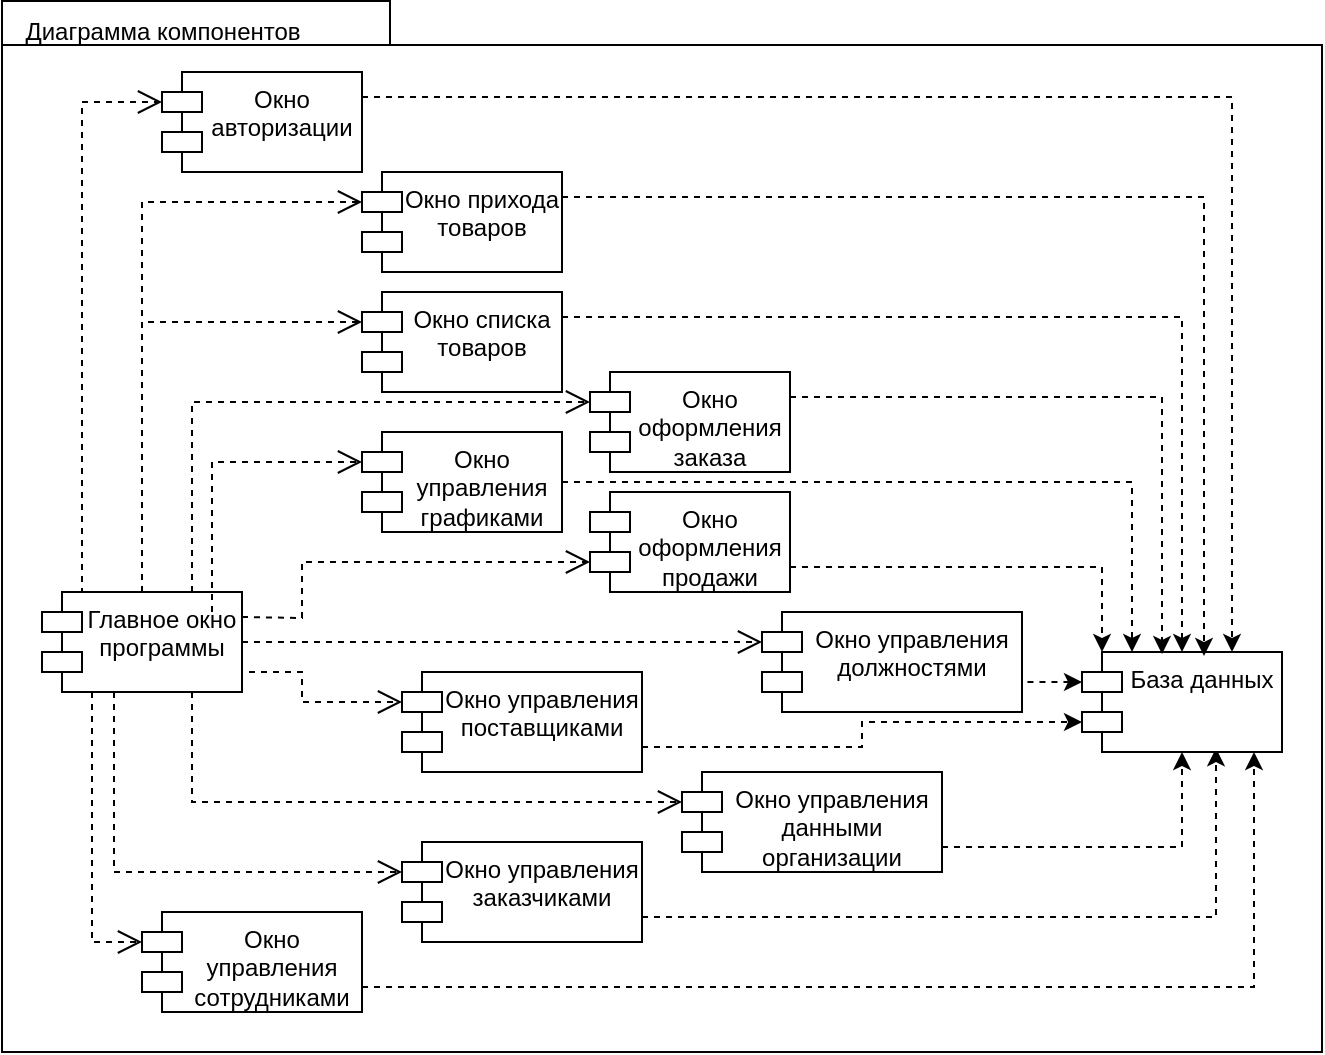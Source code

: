 <mxfile version="22.1.2" type="device">
  <diagram name="Page-1" id="b5b7bab2-c9e2-2cf4-8b2a-24fd1a2a6d21">
    <mxGraphModel dx="1386" dy="929" grid="1" gridSize="10" guides="1" tooltips="1" connect="1" arrows="1" fold="1" page="1" pageScale="1" pageWidth="827" pageHeight="1169" background="none" math="0" shadow="0">
      <root>
        <mxCell id="0" />
        <mxCell id="1" parent="0" />
        <mxCell id="6e0c8c40b5770093-72" value="" style="shape=folder;fontStyle=1;spacingTop=10;tabWidth=194;tabHeight=22;tabPosition=left;html=1;rounded=0;shadow=0;comic=0;labelBackgroundColor=none;strokeWidth=1;fillColor=none;fontFamily=Verdana;fontSize=10;align=center;" parent="1" vertex="1">
          <mxGeometry x="70" y="114.5" width="660" height="525.5" as="geometry" />
        </mxCell>
        <mxCell id="6e0c8c40b5770093-67" style="edgeStyle=none;rounded=0;html=1;entryX=0;entryY=0;entryPerimeter=0;dashed=1;labelBackgroundColor=none;startFill=0;endArrow=open;endFill=0;endSize=10;fontFamily=Verdana;fontSize=10;exitX=0.75;exitY=1;exitDx=0;exitDy=0;entryDx=0;entryDy=15;" parent="1" source="TBzfCOt2kcvXxynli09k-1" target="TBzfCOt2kcvXxynli09k-12" edge="1">
          <mxGeometry relative="1" as="geometry">
            <mxPoint x="696.969" y="714.5" as="sourcePoint" />
            <mxPoint x="696.26" y="796.99" as="targetPoint" />
            <Array as="points">
              <mxPoint x="165" y="515" />
              <mxPoint x="350" y="515" />
            </Array>
          </mxGeometry>
        </mxCell>
        <mxCell id="6e0c8c40b5770093-64" style="edgeStyle=elbowEdgeStyle;rounded=0;html=1;entryX=0;entryY=0;entryPerimeter=0;dashed=1;labelBackgroundColor=none;startFill=0;endArrow=open;endFill=0;endSize=10;fontFamily=Verdana;fontSize=10;exitX=1;exitY=0.5;exitDx=0;exitDy=0;entryDx=0;entryDy=15;" parent="1" source="TBzfCOt2kcvXxynli09k-1" target="TBzfCOt2kcvXxynli09k-11" edge="1">
          <mxGeometry relative="1" as="geometry">
            <mxPoint x="710" y="594.5" as="sourcePoint" />
            <mxPoint x="710.108" y="642.07" as="targetPoint" />
            <Array as="points">
              <mxPoint x="330" y="440" />
            </Array>
          </mxGeometry>
        </mxCell>
        <mxCell id="6e0c8c40b5770093-66" style="edgeStyle=none;rounded=0;html=1;dashed=1;labelBackgroundColor=none;startFill=0;endArrow=open;endFill=0;endSize=10;fontFamily=Verdana;fontSize=10;entryX=0;entryY=0;entryPerimeter=0;exitX=1;exitY=0.25;exitDx=0;exitDy=0;entryDx=0;entryDy=35;" parent="1" source="TBzfCOt2kcvXxynli09k-1" target="TBzfCOt2kcvXxynli09k-6" edge="1">
          <mxGeometry relative="1" as="geometry">
            <mxPoint x="664.688" y="594.5" as="sourcePoint" />
            <mxPoint x="596.956" y="655.58" as="targetPoint" />
            <Array as="points">
              <mxPoint x="220" y="423" />
              <mxPoint x="220" y="395" />
            </Array>
          </mxGeometry>
        </mxCell>
        <mxCell id="6e0c8c40b5770093-68" style="edgeStyle=elbowEdgeStyle;rounded=0;html=1;dashed=1;labelBackgroundColor=none;startFill=0;endArrow=open;endFill=0;endSize=10;fontFamily=Verdana;fontSize=10;entryX=0;entryY=0;entryDx=0;entryDy=15;entryPerimeter=0;exitX=0.5;exitY=0;exitDx=0;exitDy=0;" parent="1" source="TBzfCOt2kcvXxynli09k-1" target="TBzfCOt2kcvXxynli09k-3" edge="1">
          <mxGeometry relative="1" as="geometry">
            <mxPoint x="430" y="261.73" as="sourcePoint" />
            <mxPoint x="430.14" y="329.999" as="targetPoint" />
            <Array as="points">
              <mxPoint x="140" y="240" />
            </Array>
          </mxGeometry>
        </mxCell>
        <mxCell id="6e0c8c40b5770093-70" style="edgeStyle=none;rounded=0;html=1;dashed=1;labelBackgroundColor=none;startFill=0;endArrow=open;endFill=0;endSize=10;fontFamily=Verdana;fontSize=10;exitX=0.36;exitY=1;exitPerimeter=0;exitDx=0;exitDy=0;entryX=0;entryY=0;entryDx=0;entryDy=15;entryPerimeter=0;" parent="1" source="TBzfCOt2kcvXxynli09k-1" target="TBzfCOt2kcvXxynli09k-7" edge="1">
          <mxGeometry relative="1" as="geometry">
            <mxPoint x="340.996" y="828.33" as="sourcePoint" />
            <mxPoint x="500" y="661.674" as="targetPoint" />
            <Array as="points">
              <mxPoint x="126" y="550" />
            </Array>
          </mxGeometry>
        </mxCell>
        <mxCell id="6e0c8c40b5770093-58" style="rounded=0;html=1;dashed=1;labelBackgroundColor=none;startFill=0;endArrow=open;endFill=0;endSize=10;fontFamily=Verdana;fontSize=10;entryX=0;entryY=0;entryPerimeter=0;edgeStyle=elbowEdgeStyle;entryDx=0;entryDy=15;exitX=0.17;exitY=0.08;exitDx=0;exitDy=0;exitPerimeter=0;" parent="1" source="TBzfCOt2kcvXxynli09k-1" target="TBzfCOt2kcvXxynli09k-2" edge="1">
          <mxGeometry relative="1" as="geometry">
            <mxPoint x="400" y="230" as="sourcePoint" />
            <mxPoint x="400.26" y="306" as="targetPoint" />
            <Array as="points">
              <mxPoint x="110" y="310" />
            </Array>
          </mxGeometry>
        </mxCell>
        <mxCell id="6e0c8c40b5770093-60" style="rounded=0;html=1;entryX=0;entryY=0;entryPerimeter=0;dashed=1;labelBackgroundColor=none;startFill=0;endArrow=open;endFill=0;endSize=10;fontFamily=Verdana;fontSize=10;exitX=0.5;exitY=0;exitDx=0;exitDy=0;entryDx=0;entryDy=15;" parent="1" source="TBzfCOt2kcvXxynli09k-1" target="TBzfCOt2kcvXxynli09k-4" edge="1">
          <mxGeometry relative="1" as="geometry">
            <mxPoint x="449.999" y="280" as="sourcePoint" />
            <mxPoint x="541.45" y="354" as="targetPoint" />
            <Array as="points">
              <mxPoint x="140" y="275" />
            </Array>
          </mxGeometry>
        </mxCell>
        <mxCell id="6e0c8c40b5770093-61" style="edgeStyle=none;rounded=0;html=1;entryX=0;entryY=0;entryPerimeter=0;dashed=1;labelBackgroundColor=none;startFill=0;endArrow=open;endFill=0;endSize=10;fontFamily=Verdana;fontSize=10;exitX=0.75;exitY=0;exitDx=0;exitDy=0;entryDx=0;entryDy=15;" parent="1" source="TBzfCOt2kcvXxynli09k-1" target="TBzfCOt2kcvXxynli09k-5" edge="1">
          <mxGeometry relative="1" as="geometry">
            <mxPoint x="811.275" y="428.5" as="sourcePoint" />
            <mxPoint x="795.85" y="498.98" as="targetPoint" />
            <Array as="points">
              <mxPoint x="165" y="315" />
            </Array>
          </mxGeometry>
        </mxCell>
        <mxCell id="6e0c8c40b5770093-62" style="edgeStyle=none;rounded=0;html=1;dashed=1;labelBackgroundColor=none;startFill=0;endArrow=open;endFill=0;endSize=10;fontFamily=Verdana;fontSize=10;exitX=0.25;exitY=1;exitDx=0;exitDy=0;entryX=0;entryY=0;entryDx=0;entryDy=15;entryPerimeter=0;" parent="1" source="TBzfCOt2kcvXxynli09k-1" target="TBzfCOt2kcvXxynli09k-9" edge="1">
          <mxGeometry relative="1" as="geometry">
            <mxPoint x="760" y="385.34" as="sourcePoint" />
            <mxPoint x="839.44" y="446.28" as="targetPoint" />
            <Array as="points">
              <mxPoint x="115" y="585" />
            </Array>
          </mxGeometry>
        </mxCell>
        <mxCell id="6e0c8c40b5770093-63" style="edgeStyle=orthogonalEdgeStyle;rounded=0;html=1;dashed=1;labelBackgroundColor=none;startFill=0;endArrow=open;endFill=0;endSize=10;fontFamily=Verdana;fontSize=10;exitX=1;exitY=0.75;exitDx=0;exitDy=0;entryX=0;entryY=0;entryDx=0;entryDy=15;entryPerimeter=0;" parent="1" source="TBzfCOt2kcvXxynli09k-1" target="TBzfCOt2kcvXxynli09k-8" edge="1">
          <mxGeometry relative="1" as="geometry">
            <Array as="points">
              <mxPoint x="190" y="450" />
              <mxPoint x="220" y="450" />
              <mxPoint x="220" y="465" />
            </Array>
            <mxPoint x="641.5" y="359.5" as="sourcePoint" />
            <mxPoint x="1045.5" y="464.5" as="targetPoint" />
          </mxGeometry>
        </mxCell>
        <mxCell id="TBzfCOt2kcvXxynli09k-1" value="Главное окно программы" style="shape=module;align=left;spacingLeft=20;align=center;verticalAlign=top;whiteSpace=wrap;html=1;" parent="1" vertex="1">
          <mxGeometry x="90" y="410" width="100" height="50" as="geometry" />
        </mxCell>
        <mxCell id="TBzfCOt2kcvXxynli09k-15" style="edgeStyle=orthogonalEdgeStyle;rounded=0;orthogonalLoop=1;jettySize=auto;html=1;exitX=1;exitY=0.25;exitDx=0;exitDy=0;entryX=0.75;entryY=0;entryDx=0;entryDy=0;dashed=1;" parent="1" source="TBzfCOt2kcvXxynli09k-2" target="TBzfCOt2kcvXxynli09k-13" edge="1">
          <mxGeometry relative="1" as="geometry" />
        </mxCell>
        <mxCell id="TBzfCOt2kcvXxynli09k-2" value="Окно авторизации" style="shape=module;align=left;spacingLeft=20;align=center;verticalAlign=top;whiteSpace=wrap;html=1;" parent="1" vertex="1">
          <mxGeometry x="150" y="150" width="100" height="50" as="geometry" />
        </mxCell>
        <mxCell id="TBzfCOt2kcvXxynli09k-3" value="Окно прихода товаров" style="shape=module;align=left;spacingLeft=20;align=center;verticalAlign=top;whiteSpace=wrap;html=1;" parent="1" vertex="1">
          <mxGeometry x="250" y="200" width="100" height="50" as="geometry" />
        </mxCell>
        <mxCell id="TBzfCOt2kcvXxynli09k-17" style="edgeStyle=orthogonalEdgeStyle;rounded=0;orthogonalLoop=1;jettySize=auto;html=1;exitX=1;exitY=0.25;exitDx=0;exitDy=0;entryX=0.5;entryY=0;entryDx=0;entryDy=0;dashed=1;" parent="1" source="TBzfCOt2kcvXxynli09k-4" target="TBzfCOt2kcvXxynli09k-13" edge="1">
          <mxGeometry relative="1" as="geometry" />
        </mxCell>
        <mxCell id="TBzfCOt2kcvXxynli09k-4" value="Окно списка товаров" style="shape=module;align=left;spacingLeft=20;align=center;verticalAlign=top;whiteSpace=wrap;html=1;" parent="1" vertex="1">
          <mxGeometry x="250" y="260" width="100" height="50" as="geometry" />
        </mxCell>
        <mxCell id="TBzfCOt2kcvXxynli09k-5" value="Окно оформления заказа" style="shape=module;align=left;spacingLeft=20;align=center;verticalAlign=top;whiteSpace=wrap;html=1;" parent="1" vertex="1">
          <mxGeometry x="364" y="300" width="100" height="50" as="geometry" />
        </mxCell>
        <mxCell id="TBzfCOt2kcvXxynli09k-25" style="edgeStyle=orthogonalEdgeStyle;rounded=0;orthogonalLoop=1;jettySize=auto;html=1;exitX=1;exitY=0.75;exitDx=0;exitDy=0;entryX=0;entryY=0;entryDx=10;entryDy=0;dashed=1;entryPerimeter=0;" parent="1" source="TBzfCOt2kcvXxynli09k-6" target="TBzfCOt2kcvXxynli09k-13" edge="1">
          <mxGeometry relative="1" as="geometry" />
        </mxCell>
        <mxCell id="TBzfCOt2kcvXxynli09k-6" value="Окно оформления продажи" style="shape=module;align=left;spacingLeft=20;align=center;verticalAlign=top;whiteSpace=wrap;html=1;" parent="1" vertex="1">
          <mxGeometry x="364" y="360" width="100" height="50" as="geometry" />
        </mxCell>
        <mxCell id="TBzfCOt2kcvXxynli09k-21" style="edgeStyle=orthogonalEdgeStyle;rounded=0;orthogonalLoop=1;jettySize=auto;html=1;exitX=1;exitY=0.75;exitDx=0;exitDy=0;entryX=0.67;entryY=0.962;entryDx=0;entryDy=0;dashed=1;entryPerimeter=0;" parent="1" source="TBzfCOt2kcvXxynli09k-7" target="TBzfCOt2kcvXxynli09k-13" edge="1">
          <mxGeometry relative="1" as="geometry" />
        </mxCell>
        <mxCell id="TBzfCOt2kcvXxynli09k-7" value="Окно управления заказчиками" style="shape=module;align=left;spacingLeft=20;align=center;verticalAlign=top;whiteSpace=wrap;html=1;" parent="1" vertex="1">
          <mxGeometry x="270" y="535" width="120" height="50" as="geometry" />
        </mxCell>
        <mxCell id="TBzfCOt2kcvXxynli09k-8" value="Окно управления поставщиками" style="shape=module;align=left;spacingLeft=20;align=center;verticalAlign=top;whiteSpace=wrap;html=1;" parent="1" vertex="1">
          <mxGeometry x="270" y="450" width="120" height="50" as="geometry" />
        </mxCell>
        <mxCell id="TBzfCOt2kcvXxynli09k-9" value="Окно управления сотрудниками" style="shape=module;align=left;spacingLeft=20;align=center;verticalAlign=top;whiteSpace=wrap;html=1;" parent="1" vertex="1">
          <mxGeometry x="140" y="570" width="110" height="50" as="geometry" />
        </mxCell>
        <mxCell id="TBzfCOt2kcvXxynli09k-19" style="edgeStyle=orthogonalEdgeStyle;rounded=0;orthogonalLoop=1;jettySize=auto;html=1;exitX=1;exitY=0.5;exitDx=0;exitDy=0;entryX=0.25;entryY=0;entryDx=0;entryDy=0;dashed=1;" parent="1" source="TBzfCOt2kcvXxynli09k-10" target="TBzfCOt2kcvXxynli09k-13" edge="1">
          <mxGeometry relative="1" as="geometry" />
        </mxCell>
        <mxCell id="TBzfCOt2kcvXxynli09k-10" value="Окно управления графиками" style="shape=module;align=left;spacingLeft=20;align=center;verticalAlign=top;whiteSpace=wrap;html=1;" parent="1" vertex="1">
          <mxGeometry x="250" y="330" width="100" height="50" as="geometry" />
        </mxCell>
        <mxCell id="TBzfCOt2kcvXxynli09k-11" value="Окно управления должностями" style="shape=module;align=left;spacingLeft=20;align=center;verticalAlign=top;whiteSpace=wrap;html=1;" parent="1" vertex="1">
          <mxGeometry x="450" y="420" width="130" height="50" as="geometry" />
        </mxCell>
        <mxCell id="TBzfCOt2kcvXxynli09k-23" style="edgeStyle=orthogonalEdgeStyle;rounded=0;orthogonalLoop=1;jettySize=auto;html=1;exitX=1;exitY=0.75;exitDx=0;exitDy=0;entryX=0.5;entryY=1;entryDx=0;entryDy=0;dashed=1;" parent="1" source="TBzfCOt2kcvXxynli09k-12" target="TBzfCOt2kcvXxynli09k-13" edge="1">
          <mxGeometry relative="1" as="geometry" />
        </mxCell>
        <mxCell id="TBzfCOt2kcvXxynli09k-12" value="Окно управления данными организации" style="shape=module;align=left;spacingLeft=20;align=center;verticalAlign=top;whiteSpace=wrap;html=1;" parent="1" vertex="1">
          <mxGeometry x="410" y="500" width="130" height="50" as="geometry" />
        </mxCell>
        <mxCell id="TBzfCOt2kcvXxynli09k-13" value="База данных" style="shape=module;align=left;spacingLeft=20;align=center;verticalAlign=top;whiteSpace=wrap;html=1;" parent="1" vertex="1">
          <mxGeometry x="610" y="440" width="100" height="50" as="geometry" />
        </mxCell>
        <mxCell id="TBzfCOt2kcvXxynli09k-16" style="edgeStyle=orthogonalEdgeStyle;rounded=0;orthogonalLoop=1;jettySize=auto;html=1;exitX=1;exitY=0.25;exitDx=0;exitDy=0;entryX=0.61;entryY=0.04;entryDx=0;entryDy=0;entryPerimeter=0;dashed=1;" parent="1" source="TBzfCOt2kcvXxynli09k-3" target="TBzfCOt2kcvXxynli09k-13" edge="1">
          <mxGeometry relative="1" as="geometry" />
        </mxCell>
        <mxCell id="TBzfCOt2kcvXxynli09k-18" style="edgeStyle=orthogonalEdgeStyle;rounded=0;orthogonalLoop=1;jettySize=auto;html=1;exitX=1;exitY=0.25;exitDx=0;exitDy=0;entryX=0.4;entryY=0.02;entryDx=0;entryDy=0;entryPerimeter=0;dashed=1;" parent="1" source="TBzfCOt2kcvXxynli09k-5" target="TBzfCOt2kcvXxynli09k-13" edge="1">
          <mxGeometry relative="1" as="geometry" />
        </mxCell>
        <mxCell id="TBzfCOt2kcvXxynli09k-20" style="edgeStyle=orthogonalEdgeStyle;rounded=0;orthogonalLoop=1;jettySize=auto;html=1;exitX=1;exitY=0.75;exitDx=0;exitDy=0;entryX=0.86;entryY=1;entryDx=0;entryDy=0;entryPerimeter=0;dashed=1;" parent="1" source="TBzfCOt2kcvXxynli09k-9" target="TBzfCOt2kcvXxynli09k-13" edge="1">
          <mxGeometry relative="1" as="geometry" />
        </mxCell>
        <mxCell id="TBzfCOt2kcvXxynli09k-22" style="edgeStyle=orthogonalEdgeStyle;rounded=0;orthogonalLoop=1;jettySize=auto;html=1;exitX=1;exitY=0.75;exitDx=0;exitDy=0;entryX=0;entryY=0;entryDx=0;entryDy=35;entryPerimeter=0;dashed=1;" parent="1" source="TBzfCOt2kcvXxynli09k-8" target="TBzfCOt2kcvXxynli09k-13" edge="1">
          <mxGeometry relative="1" as="geometry" />
        </mxCell>
        <mxCell id="TBzfCOt2kcvXxynli09k-24" style="edgeStyle=orthogonalEdgeStyle;rounded=0;orthogonalLoop=1;jettySize=auto;html=1;exitX=1.021;exitY=0.7;exitDx=0;exitDy=0;entryX=0;entryY=0;entryDx=0;entryDy=15;entryPerimeter=0;dashed=1;exitPerimeter=0;" parent="1" source="TBzfCOt2kcvXxynli09k-11" target="TBzfCOt2kcvXxynli09k-13" edge="1">
          <mxGeometry relative="1" as="geometry" />
        </mxCell>
        <mxCell id="jsATgrZISO-hYbMb5Vka-1" style="edgeStyle=none;rounded=0;html=1;entryX=0;entryY=0;entryPerimeter=0;dashed=1;labelBackgroundColor=none;startFill=0;endArrow=open;endFill=0;endSize=10;fontFamily=Verdana;fontSize=10;exitX=0.75;exitY=0;exitDx=0;exitDy=0;entryDx=0;entryDy=15;" edge="1" parent="1" target="TBzfCOt2kcvXxynli09k-10">
          <mxGeometry relative="1" as="geometry">
            <mxPoint x="175" y="420" as="sourcePoint" />
            <mxPoint x="374" y="325" as="targetPoint" />
            <Array as="points">
              <mxPoint x="175" y="345" />
            </Array>
          </mxGeometry>
        </mxCell>
        <mxCell id="jsATgrZISO-hYbMb5Vka-2" value="Диаграмма компонентов" style="text;html=1;align=center;verticalAlign=middle;resizable=0;points=[];autosize=1;strokeColor=none;fillColor=none;" vertex="1" parent="1">
          <mxGeometry x="70" y="114.5" width="160" height="30" as="geometry" />
        </mxCell>
      </root>
    </mxGraphModel>
  </diagram>
</mxfile>
